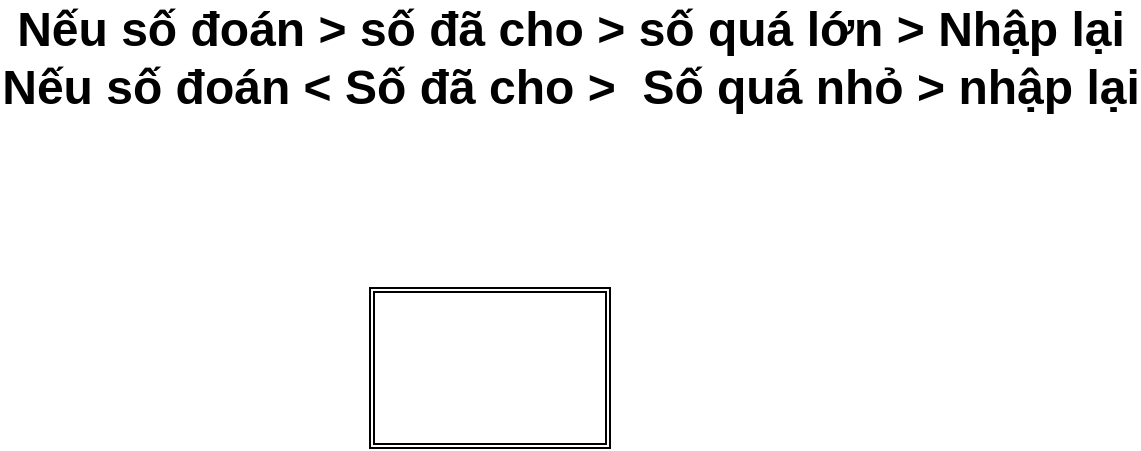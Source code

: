 <mxfile>
    <diagram id="kdL7GLQkTmkgDULiMQ58" name="Page-1">
        <mxGraphModel dx="1216" dy="563" grid="1" gridSize="10" guides="1" tooltips="1" connect="1" arrows="1" fold="1" page="1" pageScale="1" pageWidth="850" pageHeight="1100" math="0" shadow="0">
            <root>
                <mxCell id="0"/>
                <mxCell id="1" parent="0"/>
                <mxCell id="3" value="Nếu số đoán &amp;gt; số đã cho &amp;gt; số quá lớn &amp;gt; Nhập lại&lt;br&gt;Nếu số đoán &amp;lt; Số đã cho &amp;gt;&amp;nbsp; Số quá nhỏ &amp;gt; nhập lại" style="text;strokeColor=none;fillColor=none;html=1;fontSize=24;fontStyle=1;verticalAlign=middle;align=center;" parent="1" vertex="1">
                    <mxGeometry x="240" y="40" width="400" height="50" as="geometry"/>
                </mxCell>
                <mxCell id="4" value="" style="shape=ext;double=1;rounded=0;whiteSpace=wrap;html=1;" vertex="1" parent="1">
                    <mxGeometry x="340" y="180" width="120" height="80" as="geometry"/>
                </mxCell>
            </root>
        </mxGraphModel>
    </diagram>
</mxfile>